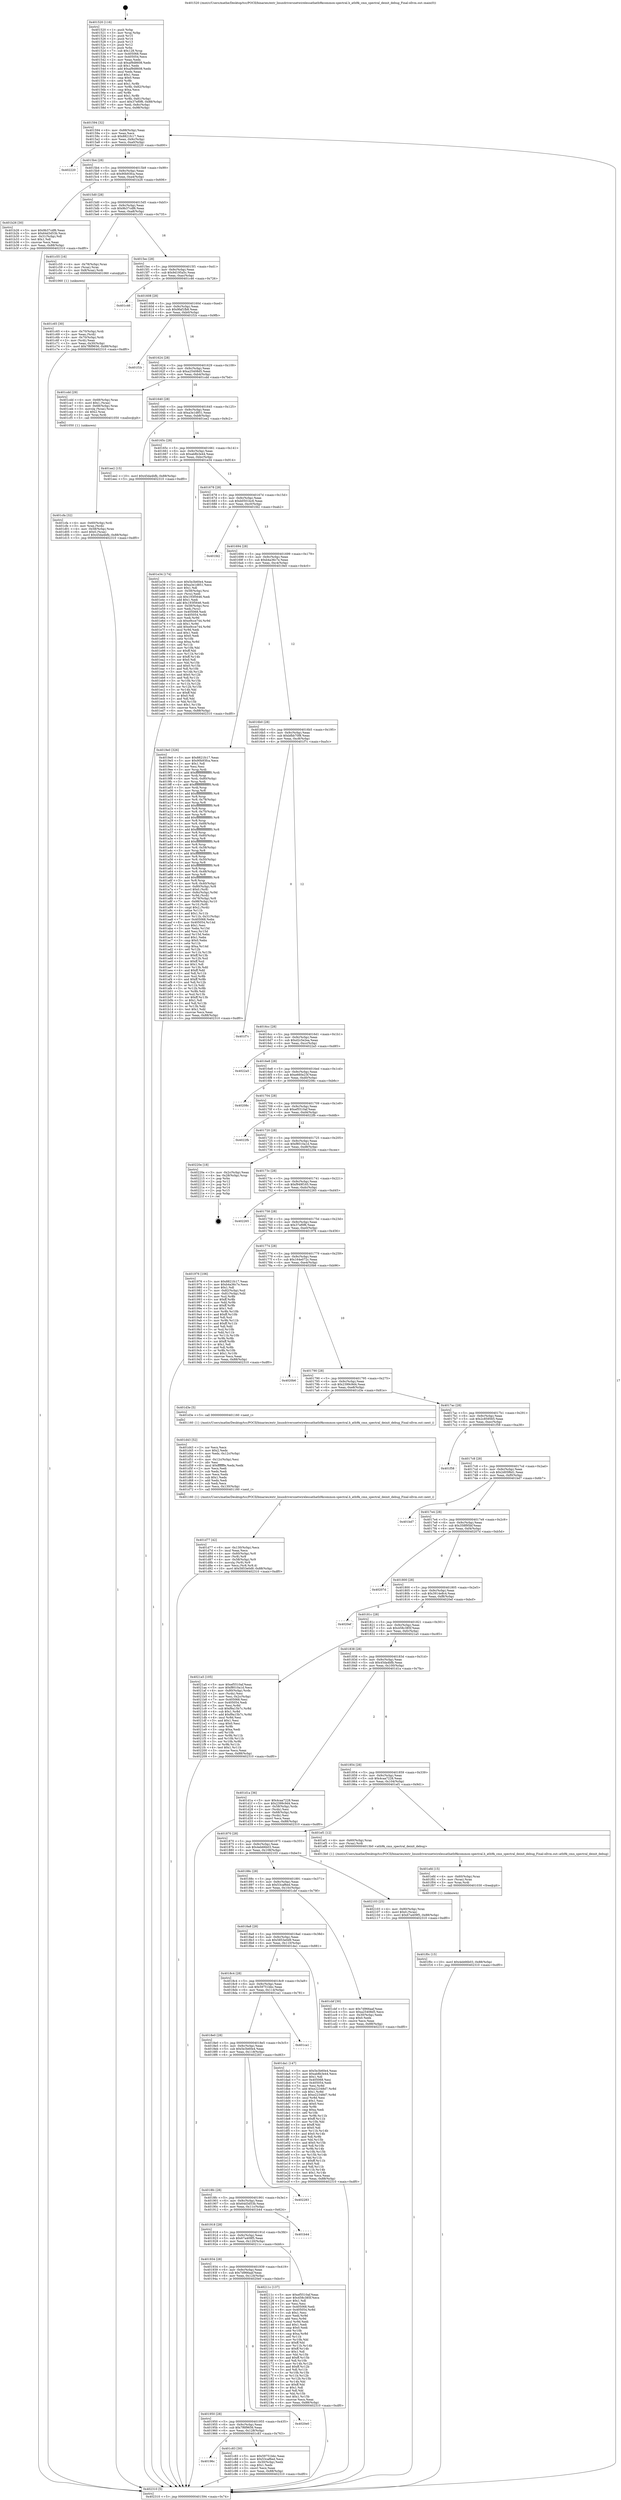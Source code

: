 digraph "0x401520" {
  label = "0x401520 (/mnt/c/Users/mathe/Desktop/tcc/POCII/binaries/extr_linuxdriversnetwirelessathath9kcommon-spectral.h_ath9k_cmn_spectral_deinit_debug_Final-ollvm.out::main(0))"
  labelloc = "t"
  node[shape=record]

  Entry [label="",width=0.3,height=0.3,shape=circle,fillcolor=black,style=filled]
  "0x401594" [label="{
     0x401594 [32]\l
     | [instrs]\l
     &nbsp;&nbsp;0x401594 \<+6\>: mov -0x88(%rbp),%eax\l
     &nbsp;&nbsp;0x40159a \<+2\>: mov %eax,%ecx\l
     &nbsp;&nbsp;0x40159c \<+6\>: sub $0x8821fc17,%ecx\l
     &nbsp;&nbsp;0x4015a2 \<+6\>: mov %eax,-0x9c(%rbp)\l
     &nbsp;&nbsp;0x4015a8 \<+6\>: mov %ecx,-0xa0(%rbp)\l
     &nbsp;&nbsp;0x4015ae \<+6\>: je 0000000000402220 \<main+0xd00\>\l
  }"]
  "0x402220" [label="{
     0x402220\l
  }", style=dashed]
  "0x4015b4" [label="{
     0x4015b4 [28]\l
     | [instrs]\l
     &nbsp;&nbsp;0x4015b4 \<+5\>: jmp 00000000004015b9 \<main+0x99\>\l
     &nbsp;&nbsp;0x4015b9 \<+6\>: mov -0x9c(%rbp),%eax\l
     &nbsp;&nbsp;0x4015bf \<+5\>: sub $0x90b93fca,%eax\l
     &nbsp;&nbsp;0x4015c4 \<+6\>: mov %eax,-0xa4(%rbp)\l
     &nbsp;&nbsp;0x4015ca \<+6\>: je 0000000000401b26 \<main+0x606\>\l
  }"]
  Exit [label="",width=0.3,height=0.3,shape=circle,fillcolor=black,style=filled,peripheries=2]
  "0x401b26" [label="{
     0x401b26 [30]\l
     | [instrs]\l
     &nbsp;&nbsp;0x401b26 \<+5\>: mov $0x9b37cdf6,%eax\l
     &nbsp;&nbsp;0x401b2b \<+5\>: mov $0x64d3d53b,%ecx\l
     &nbsp;&nbsp;0x401b30 \<+3\>: mov -0x31(%rbp),%dl\l
     &nbsp;&nbsp;0x401b33 \<+3\>: test $0x1,%dl\l
     &nbsp;&nbsp;0x401b36 \<+3\>: cmovne %ecx,%eax\l
     &nbsp;&nbsp;0x401b39 \<+6\>: mov %eax,-0x88(%rbp)\l
     &nbsp;&nbsp;0x401b3f \<+5\>: jmp 0000000000402310 \<main+0xdf0\>\l
  }"]
  "0x4015d0" [label="{
     0x4015d0 [28]\l
     | [instrs]\l
     &nbsp;&nbsp;0x4015d0 \<+5\>: jmp 00000000004015d5 \<main+0xb5\>\l
     &nbsp;&nbsp;0x4015d5 \<+6\>: mov -0x9c(%rbp),%eax\l
     &nbsp;&nbsp;0x4015db \<+5\>: sub $0x9b37cdf6,%eax\l
     &nbsp;&nbsp;0x4015e0 \<+6\>: mov %eax,-0xa8(%rbp)\l
     &nbsp;&nbsp;0x4015e6 \<+6\>: je 0000000000401c55 \<main+0x735\>\l
  }"]
  "0x401f0c" [label="{
     0x401f0c [15]\l
     | [instrs]\l
     &nbsp;&nbsp;0x401f0c \<+10\>: movl $0x4eb66b03,-0x88(%rbp)\l
     &nbsp;&nbsp;0x401f16 \<+5\>: jmp 0000000000402310 \<main+0xdf0\>\l
  }"]
  "0x401c55" [label="{
     0x401c55 [16]\l
     | [instrs]\l
     &nbsp;&nbsp;0x401c55 \<+4\>: mov -0x78(%rbp),%rax\l
     &nbsp;&nbsp;0x401c59 \<+3\>: mov (%rax),%rax\l
     &nbsp;&nbsp;0x401c5c \<+4\>: mov 0x8(%rax),%rdi\l
     &nbsp;&nbsp;0x401c60 \<+5\>: call 0000000000401060 \<atoi@plt\>\l
     | [calls]\l
     &nbsp;&nbsp;0x401060 \{1\} (unknown)\l
  }"]
  "0x4015ec" [label="{
     0x4015ec [28]\l
     | [instrs]\l
     &nbsp;&nbsp;0x4015ec \<+5\>: jmp 00000000004015f1 \<main+0xd1\>\l
     &nbsp;&nbsp;0x4015f1 \<+6\>: mov -0x9c(%rbp),%eax\l
     &nbsp;&nbsp;0x4015f7 \<+5\>: sub $0x9d195a5c,%eax\l
     &nbsp;&nbsp;0x4015fc \<+6\>: mov %eax,-0xac(%rbp)\l
     &nbsp;&nbsp;0x401602 \<+6\>: je 0000000000401c46 \<main+0x726\>\l
  }"]
  "0x401efd" [label="{
     0x401efd [15]\l
     | [instrs]\l
     &nbsp;&nbsp;0x401efd \<+4\>: mov -0x60(%rbp),%rax\l
     &nbsp;&nbsp;0x401f01 \<+3\>: mov (%rax),%rax\l
     &nbsp;&nbsp;0x401f04 \<+3\>: mov %rax,%rdi\l
     &nbsp;&nbsp;0x401f07 \<+5\>: call 0000000000401030 \<free@plt\>\l
     | [calls]\l
     &nbsp;&nbsp;0x401030 \{1\} (unknown)\l
  }"]
  "0x401c46" [label="{
     0x401c46\l
  }", style=dashed]
  "0x401608" [label="{
     0x401608 [28]\l
     | [instrs]\l
     &nbsp;&nbsp;0x401608 \<+5\>: jmp 000000000040160d \<main+0xed\>\l
     &nbsp;&nbsp;0x40160d \<+6\>: mov -0x9c(%rbp),%eax\l
     &nbsp;&nbsp;0x401613 \<+5\>: sub $0x9faf1fb8,%eax\l
     &nbsp;&nbsp;0x401618 \<+6\>: mov %eax,-0xb0(%rbp)\l
     &nbsp;&nbsp;0x40161e \<+6\>: je 0000000000401f1b \<main+0x9fb\>\l
  }"]
  "0x401d77" [label="{
     0x401d77 [42]\l
     | [instrs]\l
     &nbsp;&nbsp;0x401d77 \<+6\>: mov -0x130(%rbp),%ecx\l
     &nbsp;&nbsp;0x401d7d \<+3\>: imul %eax,%ecx\l
     &nbsp;&nbsp;0x401d80 \<+4\>: mov -0x60(%rbp),%r8\l
     &nbsp;&nbsp;0x401d84 \<+3\>: mov (%r8),%r8\l
     &nbsp;&nbsp;0x401d87 \<+4\>: mov -0x58(%rbp),%r9\l
     &nbsp;&nbsp;0x401d8b \<+3\>: movslq (%r9),%r9\l
     &nbsp;&nbsp;0x401d8e \<+4\>: mov %ecx,(%r8,%r9,4)\l
     &nbsp;&nbsp;0x401d92 \<+10\>: movl $0x5853e0d9,-0x88(%rbp)\l
     &nbsp;&nbsp;0x401d9c \<+5\>: jmp 0000000000402310 \<main+0xdf0\>\l
  }"]
  "0x401f1b" [label="{
     0x401f1b\l
  }", style=dashed]
  "0x401624" [label="{
     0x401624 [28]\l
     | [instrs]\l
     &nbsp;&nbsp;0x401624 \<+5\>: jmp 0000000000401629 \<main+0x109\>\l
     &nbsp;&nbsp;0x401629 \<+6\>: mov -0x9c(%rbp),%eax\l
     &nbsp;&nbsp;0x40162f \<+5\>: sub $0xa25408d5,%eax\l
     &nbsp;&nbsp;0x401634 \<+6\>: mov %eax,-0xb4(%rbp)\l
     &nbsp;&nbsp;0x40163a \<+6\>: je 0000000000401cdd \<main+0x7bd\>\l
  }"]
  "0x401d43" [label="{
     0x401d43 [52]\l
     | [instrs]\l
     &nbsp;&nbsp;0x401d43 \<+2\>: xor %ecx,%ecx\l
     &nbsp;&nbsp;0x401d45 \<+5\>: mov $0x2,%edx\l
     &nbsp;&nbsp;0x401d4a \<+6\>: mov %edx,-0x12c(%rbp)\l
     &nbsp;&nbsp;0x401d50 \<+1\>: cltd\l
     &nbsp;&nbsp;0x401d51 \<+6\>: mov -0x12c(%rbp),%esi\l
     &nbsp;&nbsp;0x401d57 \<+2\>: idiv %esi\l
     &nbsp;&nbsp;0x401d59 \<+6\>: imul $0xfffffffe,%edx,%edx\l
     &nbsp;&nbsp;0x401d5f \<+2\>: mov %ecx,%edi\l
     &nbsp;&nbsp;0x401d61 \<+2\>: sub %edx,%edi\l
     &nbsp;&nbsp;0x401d63 \<+2\>: mov %ecx,%edx\l
     &nbsp;&nbsp;0x401d65 \<+3\>: sub $0x1,%edx\l
     &nbsp;&nbsp;0x401d68 \<+2\>: add %edx,%edi\l
     &nbsp;&nbsp;0x401d6a \<+2\>: sub %edi,%ecx\l
     &nbsp;&nbsp;0x401d6c \<+6\>: mov %ecx,-0x130(%rbp)\l
     &nbsp;&nbsp;0x401d72 \<+5\>: call 0000000000401160 \<next_i\>\l
     | [calls]\l
     &nbsp;&nbsp;0x401160 \{1\} (/mnt/c/Users/mathe/Desktop/tcc/POCII/binaries/extr_linuxdriversnetwirelessathath9kcommon-spectral.h_ath9k_cmn_spectral_deinit_debug_Final-ollvm.out::next_i)\l
  }"]
  "0x401cdd" [label="{
     0x401cdd [29]\l
     | [instrs]\l
     &nbsp;&nbsp;0x401cdd \<+4\>: mov -0x68(%rbp),%rax\l
     &nbsp;&nbsp;0x401ce1 \<+6\>: movl $0x1,(%rax)\l
     &nbsp;&nbsp;0x401ce7 \<+4\>: mov -0x68(%rbp),%rax\l
     &nbsp;&nbsp;0x401ceb \<+3\>: movslq (%rax),%rax\l
     &nbsp;&nbsp;0x401cee \<+4\>: shl $0x2,%rax\l
     &nbsp;&nbsp;0x401cf2 \<+3\>: mov %rax,%rdi\l
     &nbsp;&nbsp;0x401cf5 \<+5\>: call 0000000000401050 \<malloc@plt\>\l
     | [calls]\l
     &nbsp;&nbsp;0x401050 \{1\} (unknown)\l
  }"]
  "0x401640" [label="{
     0x401640 [28]\l
     | [instrs]\l
     &nbsp;&nbsp;0x401640 \<+5\>: jmp 0000000000401645 \<main+0x125\>\l
     &nbsp;&nbsp;0x401645 \<+6\>: mov -0x9c(%rbp),%eax\l
     &nbsp;&nbsp;0x40164b \<+5\>: sub $0xa3e1d851,%eax\l
     &nbsp;&nbsp;0x401650 \<+6\>: mov %eax,-0xb8(%rbp)\l
     &nbsp;&nbsp;0x401656 \<+6\>: je 0000000000401ee2 \<main+0x9c2\>\l
  }"]
  "0x401cfa" [label="{
     0x401cfa [32]\l
     | [instrs]\l
     &nbsp;&nbsp;0x401cfa \<+4\>: mov -0x60(%rbp),%rdi\l
     &nbsp;&nbsp;0x401cfe \<+3\>: mov %rax,(%rdi)\l
     &nbsp;&nbsp;0x401d01 \<+4\>: mov -0x58(%rbp),%rax\l
     &nbsp;&nbsp;0x401d05 \<+6\>: movl $0x0,(%rax)\l
     &nbsp;&nbsp;0x401d0b \<+10\>: movl $0x45da4bfb,-0x88(%rbp)\l
     &nbsp;&nbsp;0x401d15 \<+5\>: jmp 0000000000402310 \<main+0xdf0\>\l
  }"]
  "0x401ee2" [label="{
     0x401ee2 [15]\l
     | [instrs]\l
     &nbsp;&nbsp;0x401ee2 \<+10\>: movl $0x45da4bfb,-0x88(%rbp)\l
     &nbsp;&nbsp;0x401eec \<+5\>: jmp 0000000000402310 \<main+0xdf0\>\l
  }"]
  "0x40165c" [label="{
     0x40165c [28]\l
     | [instrs]\l
     &nbsp;&nbsp;0x40165c \<+5\>: jmp 0000000000401661 \<main+0x141\>\l
     &nbsp;&nbsp;0x401661 \<+6\>: mov -0x9c(%rbp),%eax\l
     &nbsp;&nbsp;0x401667 \<+5\>: sub $0xab8b3e44,%eax\l
     &nbsp;&nbsp;0x40166c \<+6\>: mov %eax,-0xbc(%rbp)\l
     &nbsp;&nbsp;0x401672 \<+6\>: je 0000000000401e34 \<main+0x914\>\l
  }"]
  "0x40196c" [label="{
     0x40196c\l
  }", style=dashed]
  "0x401e34" [label="{
     0x401e34 [174]\l
     | [instrs]\l
     &nbsp;&nbsp;0x401e34 \<+5\>: mov $0x5e3b60e4,%eax\l
     &nbsp;&nbsp;0x401e39 \<+5\>: mov $0xa3e1d851,%ecx\l
     &nbsp;&nbsp;0x401e3e \<+2\>: mov $0x1,%dl\l
     &nbsp;&nbsp;0x401e40 \<+4\>: mov -0x58(%rbp),%rsi\l
     &nbsp;&nbsp;0x401e44 \<+2\>: mov (%rsi),%edi\l
     &nbsp;&nbsp;0x401e46 \<+6\>: sub $0x193f5646,%edi\l
     &nbsp;&nbsp;0x401e4c \<+3\>: add $0x1,%edi\l
     &nbsp;&nbsp;0x401e4f \<+6\>: add $0x193f5646,%edi\l
     &nbsp;&nbsp;0x401e55 \<+4\>: mov -0x58(%rbp),%rsi\l
     &nbsp;&nbsp;0x401e59 \<+2\>: mov %edi,(%rsi)\l
     &nbsp;&nbsp;0x401e5b \<+7\>: mov 0x405068,%edi\l
     &nbsp;&nbsp;0x401e62 \<+8\>: mov 0x405054,%r8d\l
     &nbsp;&nbsp;0x401e6a \<+3\>: mov %edi,%r9d\l
     &nbsp;&nbsp;0x401e6d \<+7\>: sub $0xe9cce744,%r9d\l
     &nbsp;&nbsp;0x401e74 \<+4\>: sub $0x1,%r9d\l
     &nbsp;&nbsp;0x401e78 \<+7\>: add $0xe9cce744,%r9d\l
     &nbsp;&nbsp;0x401e7f \<+4\>: imul %r9d,%edi\l
     &nbsp;&nbsp;0x401e83 \<+3\>: and $0x1,%edi\l
     &nbsp;&nbsp;0x401e86 \<+3\>: cmp $0x0,%edi\l
     &nbsp;&nbsp;0x401e89 \<+4\>: sete %r10b\l
     &nbsp;&nbsp;0x401e8d \<+4\>: cmp $0xa,%r8d\l
     &nbsp;&nbsp;0x401e91 \<+4\>: setl %r11b\l
     &nbsp;&nbsp;0x401e95 \<+3\>: mov %r10b,%bl\l
     &nbsp;&nbsp;0x401e98 \<+3\>: xor $0xff,%bl\l
     &nbsp;&nbsp;0x401e9b \<+3\>: mov %r11b,%r14b\l
     &nbsp;&nbsp;0x401e9e \<+4\>: xor $0xff,%r14b\l
     &nbsp;&nbsp;0x401ea2 \<+3\>: xor $0x0,%dl\l
     &nbsp;&nbsp;0x401ea5 \<+3\>: mov %bl,%r15b\l
     &nbsp;&nbsp;0x401ea8 \<+4\>: and $0x0,%r15b\l
     &nbsp;&nbsp;0x401eac \<+3\>: and %dl,%r10b\l
     &nbsp;&nbsp;0x401eaf \<+3\>: mov %r14b,%r12b\l
     &nbsp;&nbsp;0x401eb2 \<+4\>: and $0x0,%r12b\l
     &nbsp;&nbsp;0x401eb6 \<+3\>: and %dl,%r11b\l
     &nbsp;&nbsp;0x401eb9 \<+3\>: or %r10b,%r15b\l
     &nbsp;&nbsp;0x401ebc \<+3\>: or %r11b,%r12b\l
     &nbsp;&nbsp;0x401ebf \<+3\>: xor %r12b,%r15b\l
     &nbsp;&nbsp;0x401ec2 \<+3\>: or %r14b,%bl\l
     &nbsp;&nbsp;0x401ec5 \<+3\>: xor $0xff,%bl\l
     &nbsp;&nbsp;0x401ec8 \<+3\>: or $0x0,%dl\l
     &nbsp;&nbsp;0x401ecb \<+2\>: and %dl,%bl\l
     &nbsp;&nbsp;0x401ecd \<+3\>: or %bl,%r15b\l
     &nbsp;&nbsp;0x401ed0 \<+4\>: test $0x1,%r15b\l
     &nbsp;&nbsp;0x401ed4 \<+3\>: cmovne %ecx,%eax\l
     &nbsp;&nbsp;0x401ed7 \<+6\>: mov %eax,-0x88(%rbp)\l
     &nbsp;&nbsp;0x401edd \<+5\>: jmp 0000000000402310 \<main+0xdf0\>\l
  }"]
  "0x401678" [label="{
     0x401678 [28]\l
     | [instrs]\l
     &nbsp;&nbsp;0x401678 \<+5\>: jmp 000000000040167d \<main+0x15d\>\l
     &nbsp;&nbsp;0x40167d \<+6\>: mov -0x9c(%rbp),%eax\l
     &nbsp;&nbsp;0x401683 \<+5\>: sub $0xb0501bc6,%eax\l
     &nbsp;&nbsp;0x401688 \<+6\>: mov %eax,-0xc0(%rbp)\l
     &nbsp;&nbsp;0x40168e \<+6\>: je 0000000000401fd2 \<main+0xab2\>\l
  }"]
  "0x401c83" [label="{
     0x401c83 [30]\l
     | [instrs]\l
     &nbsp;&nbsp;0x401c83 \<+5\>: mov $0x59751bbc,%eax\l
     &nbsp;&nbsp;0x401c88 \<+5\>: mov $0x53caf6ed,%ecx\l
     &nbsp;&nbsp;0x401c8d \<+3\>: mov -0x30(%rbp),%edx\l
     &nbsp;&nbsp;0x401c90 \<+3\>: cmp $0x1,%edx\l
     &nbsp;&nbsp;0x401c93 \<+3\>: cmovl %ecx,%eax\l
     &nbsp;&nbsp;0x401c96 \<+6\>: mov %eax,-0x88(%rbp)\l
     &nbsp;&nbsp;0x401c9c \<+5\>: jmp 0000000000402310 \<main+0xdf0\>\l
  }"]
  "0x401fd2" [label="{
     0x401fd2\l
  }", style=dashed]
  "0x401694" [label="{
     0x401694 [28]\l
     | [instrs]\l
     &nbsp;&nbsp;0x401694 \<+5\>: jmp 0000000000401699 \<main+0x179\>\l
     &nbsp;&nbsp;0x401699 \<+6\>: mov -0x9c(%rbp),%eax\l
     &nbsp;&nbsp;0x40169f \<+5\>: sub $0xb4a36c7e,%eax\l
     &nbsp;&nbsp;0x4016a4 \<+6\>: mov %eax,-0xc4(%rbp)\l
     &nbsp;&nbsp;0x4016aa \<+6\>: je 00000000004019e0 \<main+0x4c0\>\l
  }"]
  "0x401950" [label="{
     0x401950 [28]\l
     | [instrs]\l
     &nbsp;&nbsp;0x401950 \<+5\>: jmp 0000000000401955 \<main+0x435\>\l
     &nbsp;&nbsp;0x401955 \<+6\>: mov -0x9c(%rbp),%eax\l
     &nbsp;&nbsp;0x40195b \<+5\>: sub $0x7f6f9656,%eax\l
     &nbsp;&nbsp;0x401960 \<+6\>: mov %eax,-0x128(%rbp)\l
     &nbsp;&nbsp;0x401966 \<+6\>: je 0000000000401c83 \<main+0x763\>\l
  }"]
  "0x4019e0" [label="{
     0x4019e0 [326]\l
     | [instrs]\l
     &nbsp;&nbsp;0x4019e0 \<+5\>: mov $0x8821fc17,%eax\l
     &nbsp;&nbsp;0x4019e5 \<+5\>: mov $0x90b93fca,%ecx\l
     &nbsp;&nbsp;0x4019ea \<+2\>: mov $0x1,%dl\l
     &nbsp;&nbsp;0x4019ec \<+2\>: xor %esi,%esi\l
     &nbsp;&nbsp;0x4019ee \<+3\>: mov %rsp,%rdi\l
     &nbsp;&nbsp;0x4019f1 \<+4\>: add $0xfffffffffffffff0,%rdi\l
     &nbsp;&nbsp;0x4019f5 \<+3\>: mov %rdi,%rsp\l
     &nbsp;&nbsp;0x4019f8 \<+4\>: mov %rdi,-0x80(%rbp)\l
     &nbsp;&nbsp;0x4019fc \<+3\>: mov %rsp,%rdi\l
     &nbsp;&nbsp;0x4019ff \<+4\>: add $0xfffffffffffffff0,%rdi\l
     &nbsp;&nbsp;0x401a03 \<+3\>: mov %rdi,%rsp\l
     &nbsp;&nbsp;0x401a06 \<+3\>: mov %rsp,%r8\l
     &nbsp;&nbsp;0x401a09 \<+4\>: add $0xfffffffffffffff0,%r8\l
     &nbsp;&nbsp;0x401a0d \<+3\>: mov %r8,%rsp\l
     &nbsp;&nbsp;0x401a10 \<+4\>: mov %r8,-0x78(%rbp)\l
     &nbsp;&nbsp;0x401a14 \<+3\>: mov %rsp,%r8\l
     &nbsp;&nbsp;0x401a17 \<+4\>: add $0xfffffffffffffff0,%r8\l
     &nbsp;&nbsp;0x401a1b \<+3\>: mov %r8,%rsp\l
     &nbsp;&nbsp;0x401a1e \<+4\>: mov %r8,-0x70(%rbp)\l
     &nbsp;&nbsp;0x401a22 \<+3\>: mov %rsp,%r8\l
     &nbsp;&nbsp;0x401a25 \<+4\>: add $0xfffffffffffffff0,%r8\l
     &nbsp;&nbsp;0x401a29 \<+3\>: mov %r8,%rsp\l
     &nbsp;&nbsp;0x401a2c \<+4\>: mov %r8,-0x68(%rbp)\l
     &nbsp;&nbsp;0x401a30 \<+3\>: mov %rsp,%r8\l
     &nbsp;&nbsp;0x401a33 \<+4\>: add $0xfffffffffffffff0,%r8\l
     &nbsp;&nbsp;0x401a37 \<+3\>: mov %r8,%rsp\l
     &nbsp;&nbsp;0x401a3a \<+4\>: mov %r8,-0x60(%rbp)\l
     &nbsp;&nbsp;0x401a3e \<+3\>: mov %rsp,%r8\l
     &nbsp;&nbsp;0x401a41 \<+4\>: add $0xfffffffffffffff0,%r8\l
     &nbsp;&nbsp;0x401a45 \<+3\>: mov %r8,%rsp\l
     &nbsp;&nbsp;0x401a48 \<+4\>: mov %r8,-0x58(%rbp)\l
     &nbsp;&nbsp;0x401a4c \<+3\>: mov %rsp,%r8\l
     &nbsp;&nbsp;0x401a4f \<+4\>: add $0xfffffffffffffff0,%r8\l
     &nbsp;&nbsp;0x401a53 \<+3\>: mov %r8,%rsp\l
     &nbsp;&nbsp;0x401a56 \<+4\>: mov %r8,-0x50(%rbp)\l
     &nbsp;&nbsp;0x401a5a \<+3\>: mov %rsp,%r8\l
     &nbsp;&nbsp;0x401a5d \<+4\>: add $0xfffffffffffffff0,%r8\l
     &nbsp;&nbsp;0x401a61 \<+3\>: mov %r8,%rsp\l
     &nbsp;&nbsp;0x401a64 \<+4\>: mov %r8,-0x48(%rbp)\l
     &nbsp;&nbsp;0x401a68 \<+3\>: mov %rsp,%r8\l
     &nbsp;&nbsp;0x401a6b \<+4\>: add $0xfffffffffffffff0,%r8\l
     &nbsp;&nbsp;0x401a6f \<+3\>: mov %r8,%rsp\l
     &nbsp;&nbsp;0x401a72 \<+4\>: mov %r8,-0x40(%rbp)\l
     &nbsp;&nbsp;0x401a76 \<+4\>: mov -0x80(%rbp),%r8\l
     &nbsp;&nbsp;0x401a7a \<+7\>: movl $0x0,(%r8)\l
     &nbsp;&nbsp;0x401a81 \<+7\>: mov -0x8c(%rbp),%r9d\l
     &nbsp;&nbsp;0x401a88 \<+3\>: mov %r9d,(%rdi)\l
     &nbsp;&nbsp;0x401a8b \<+4\>: mov -0x78(%rbp),%r8\l
     &nbsp;&nbsp;0x401a8f \<+7\>: mov -0x98(%rbp),%r10\l
     &nbsp;&nbsp;0x401a96 \<+3\>: mov %r10,(%r8)\l
     &nbsp;&nbsp;0x401a99 \<+3\>: cmpl $0x2,(%rdi)\l
     &nbsp;&nbsp;0x401a9c \<+4\>: setne %r11b\l
     &nbsp;&nbsp;0x401aa0 \<+4\>: and $0x1,%r11b\l
     &nbsp;&nbsp;0x401aa4 \<+4\>: mov %r11b,-0x31(%rbp)\l
     &nbsp;&nbsp;0x401aa8 \<+7\>: mov 0x405068,%ebx\l
     &nbsp;&nbsp;0x401aaf \<+8\>: mov 0x405054,%r14d\l
     &nbsp;&nbsp;0x401ab7 \<+3\>: sub $0x1,%esi\l
     &nbsp;&nbsp;0x401aba \<+3\>: mov %ebx,%r15d\l
     &nbsp;&nbsp;0x401abd \<+3\>: add %esi,%r15d\l
     &nbsp;&nbsp;0x401ac0 \<+4\>: imul %r15d,%ebx\l
     &nbsp;&nbsp;0x401ac4 \<+3\>: and $0x1,%ebx\l
     &nbsp;&nbsp;0x401ac7 \<+3\>: cmp $0x0,%ebx\l
     &nbsp;&nbsp;0x401aca \<+4\>: sete %r11b\l
     &nbsp;&nbsp;0x401ace \<+4\>: cmp $0xa,%r14d\l
     &nbsp;&nbsp;0x401ad2 \<+4\>: setl %r12b\l
     &nbsp;&nbsp;0x401ad6 \<+3\>: mov %r11b,%r13b\l
     &nbsp;&nbsp;0x401ad9 \<+4\>: xor $0xff,%r13b\l
     &nbsp;&nbsp;0x401add \<+3\>: mov %r12b,%sil\l
     &nbsp;&nbsp;0x401ae0 \<+4\>: xor $0xff,%sil\l
     &nbsp;&nbsp;0x401ae4 \<+3\>: xor $0x1,%dl\l
     &nbsp;&nbsp;0x401ae7 \<+3\>: mov %r13b,%dil\l
     &nbsp;&nbsp;0x401aea \<+4\>: and $0xff,%dil\l
     &nbsp;&nbsp;0x401aee \<+3\>: and %dl,%r11b\l
     &nbsp;&nbsp;0x401af1 \<+3\>: mov %sil,%r8b\l
     &nbsp;&nbsp;0x401af4 \<+4\>: and $0xff,%r8b\l
     &nbsp;&nbsp;0x401af8 \<+3\>: and %dl,%r12b\l
     &nbsp;&nbsp;0x401afb \<+3\>: or %r11b,%dil\l
     &nbsp;&nbsp;0x401afe \<+3\>: or %r12b,%r8b\l
     &nbsp;&nbsp;0x401b01 \<+3\>: xor %r8b,%dil\l
     &nbsp;&nbsp;0x401b04 \<+3\>: or %sil,%r13b\l
     &nbsp;&nbsp;0x401b07 \<+4\>: xor $0xff,%r13b\l
     &nbsp;&nbsp;0x401b0b \<+3\>: or $0x1,%dl\l
     &nbsp;&nbsp;0x401b0e \<+3\>: and %dl,%r13b\l
     &nbsp;&nbsp;0x401b11 \<+3\>: or %r13b,%dil\l
     &nbsp;&nbsp;0x401b14 \<+4\>: test $0x1,%dil\l
     &nbsp;&nbsp;0x401b18 \<+3\>: cmovne %ecx,%eax\l
     &nbsp;&nbsp;0x401b1b \<+6\>: mov %eax,-0x88(%rbp)\l
     &nbsp;&nbsp;0x401b21 \<+5\>: jmp 0000000000402310 \<main+0xdf0\>\l
  }"]
  "0x4016b0" [label="{
     0x4016b0 [28]\l
     | [instrs]\l
     &nbsp;&nbsp;0x4016b0 \<+5\>: jmp 00000000004016b5 \<main+0x195\>\l
     &nbsp;&nbsp;0x4016b5 \<+6\>: mov -0x9c(%rbp),%eax\l
     &nbsp;&nbsp;0x4016bb \<+5\>: sub $0xbfbb70f8,%eax\l
     &nbsp;&nbsp;0x4016c0 \<+6\>: mov %eax,-0xc8(%rbp)\l
     &nbsp;&nbsp;0x4016c6 \<+6\>: je 0000000000401f7c \<main+0xa5c\>\l
  }"]
  "0x4020e0" [label="{
     0x4020e0\l
  }", style=dashed]
  "0x401f7c" [label="{
     0x401f7c\l
  }", style=dashed]
  "0x4016cc" [label="{
     0x4016cc [28]\l
     | [instrs]\l
     &nbsp;&nbsp;0x4016cc \<+5\>: jmp 00000000004016d1 \<main+0x1b1\>\l
     &nbsp;&nbsp;0x4016d1 \<+6\>: mov -0x9c(%rbp),%eax\l
     &nbsp;&nbsp;0x4016d7 \<+5\>: sub $0xd2c5e2ea,%eax\l
     &nbsp;&nbsp;0x4016dc \<+6\>: mov %eax,-0xcc(%rbp)\l
     &nbsp;&nbsp;0x4016e2 \<+6\>: je 00000000004022a5 \<main+0xd85\>\l
  }"]
  "0x401934" [label="{
     0x401934 [28]\l
     | [instrs]\l
     &nbsp;&nbsp;0x401934 \<+5\>: jmp 0000000000401939 \<main+0x419\>\l
     &nbsp;&nbsp;0x401939 \<+6\>: mov -0x9c(%rbp),%eax\l
     &nbsp;&nbsp;0x40193f \<+5\>: sub $0x7d966aaf,%eax\l
     &nbsp;&nbsp;0x401944 \<+6\>: mov %eax,-0x124(%rbp)\l
     &nbsp;&nbsp;0x40194a \<+6\>: je 00000000004020e0 \<main+0xbc0\>\l
  }"]
  "0x4022a5" [label="{
     0x4022a5\l
  }", style=dashed]
  "0x4016e8" [label="{
     0x4016e8 [28]\l
     | [instrs]\l
     &nbsp;&nbsp;0x4016e8 \<+5\>: jmp 00000000004016ed \<main+0x1cd\>\l
     &nbsp;&nbsp;0x4016ed \<+6\>: mov -0x9c(%rbp),%eax\l
     &nbsp;&nbsp;0x4016f3 \<+5\>: sub $0xe660e23f,%eax\l
     &nbsp;&nbsp;0x4016f8 \<+6\>: mov %eax,-0xd0(%rbp)\l
     &nbsp;&nbsp;0x4016fe \<+6\>: je 000000000040208c \<main+0xb6c\>\l
  }"]
  "0x40211c" [label="{
     0x40211c [137]\l
     | [instrs]\l
     &nbsp;&nbsp;0x40211c \<+5\>: mov $0xef5510af,%eax\l
     &nbsp;&nbsp;0x402121 \<+5\>: mov $0x458c385f,%ecx\l
     &nbsp;&nbsp;0x402126 \<+2\>: mov $0x1,%dl\l
     &nbsp;&nbsp;0x402128 \<+2\>: xor %esi,%esi\l
     &nbsp;&nbsp;0x40212a \<+7\>: mov 0x405068,%edi\l
     &nbsp;&nbsp;0x402131 \<+8\>: mov 0x405054,%r8d\l
     &nbsp;&nbsp;0x402139 \<+3\>: sub $0x1,%esi\l
     &nbsp;&nbsp;0x40213c \<+3\>: mov %edi,%r9d\l
     &nbsp;&nbsp;0x40213f \<+3\>: add %esi,%r9d\l
     &nbsp;&nbsp;0x402142 \<+4\>: imul %r9d,%edi\l
     &nbsp;&nbsp;0x402146 \<+3\>: and $0x1,%edi\l
     &nbsp;&nbsp;0x402149 \<+3\>: cmp $0x0,%edi\l
     &nbsp;&nbsp;0x40214c \<+4\>: sete %r10b\l
     &nbsp;&nbsp;0x402150 \<+4\>: cmp $0xa,%r8d\l
     &nbsp;&nbsp;0x402154 \<+4\>: setl %r11b\l
     &nbsp;&nbsp;0x402158 \<+3\>: mov %r10b,%bl\l
     &nbsp;&nbsp;0x40215b \<+3\>: xor $0xff,%bl\l
     &nbsp;&nbsp;0x40215e \<+3\>: mov %r11b,%r14b\l
     &nbsp;&nbsp;0x402161 \<+4\>: xor $0xff,%r14b\l
     &nbsp;&nbsp;0x402165 \<+3\>: xor $0x1,%dl\l
     &nbsp;&nbsp;0x402168 \<+3\>: mov %bl,%r15b\l
     &nbsp;&nbsp;0x40216b \<+4\>: and $0xff,%r15b\l
     &nbsp;&nbsp;0x40216f \<+3\>: and %dl,%r10b\l
     &nbsp;&nbsp;0x402172 \<+3\>: mov %r14b,%r12b\l
     &nbsp;&nbsp;0x402175 \<+4\>: and $0xff,%r12b\l
     &nbsp;&nbsp;0x402179 \<+3\>: and %dl,%r11b\l
     &nbsp;&nbsp;0x40217c \<+3\>: or %r10b,%r15b\l
     &nbsp;&nbsp;0x40217f \<+3\>: or %r11b,%r12b\l
     &nbsp;&nbsp;0x402182 \<+3\>: xor %r12b,%r15b\l
     &nbsp;&nbsp;0x402185 \<+3\>: or %r14b,%bl\l
     &nbsp;&nbsp;0x402188 \<+3\>: xor $0xff,%bl\l
     &nbsp;&nbsp;0x40218b \<+3\>: or $0x1,%dl\l
     &nbsp;&nbsp;0x40218e \<+2\>: and %dl,%bl\l
     &nbsp;&nbsp;0x402190 \<+3\>: or %bl,%r15b\l
     &nbsp;&nbsp;0x402193 \<+4\>: test $0x1,%r15b\l
     &nbsp;&nbsp;0x402197 \<+3\>: cmovne %ecx,%eax\l
     &nbsp;&nbsp;0x40219a \<+6\>: mov %eax,-0x88(%rbp)\l
     &nbsp;&nbsp;0x4021a0 \<+5\>: jmp 0000000000402310 \<main+0xdf0\>\l
  }"]
  "0x40208c" [label="{
     0x40208c\l
  }", style=dashed]
  "0x401704" [label="{
     0x401704 [28]\l
     | [instrs]\l
     &nbsp;&nbsp;0x401704 \<+5\>: jmp 0000000000401709 \<main+0x1e9\>\l
     &nbsp;&nbsp;0x401709 \<+6\>: mov -0x9c(%rbp),%eax\l
     &nbsp;&nbsp;0x40170f \<+5\>: sub $0xef5510af,%eax\l
     &nbsp;&nbsp;0x401714 \<+6\>: mov %eax,-0xd4(%rbp)\l
     &nbsp;&nbsp;0x40171a \<+6\>: je 00000000004022fb \<main+0xddb\>\l
  }"]
  "0x401918" [label="{
     0x401918 [28]\l
     | [instrs]\l
     &nbsp;&nbsp;0x401918 \<+5\>: jmp 000000000040191d \<main+0x3fd\>\l
     &nbsp;&nbsp;0x40191d \<+6\>: mov -0x9c(%rbp),%eax\l
     &nbsp;&nbsp;0x401923 \<+5\>: sub $0x67a409f5,%eax\l
     &nbsp;&nbsp;0x401928 \<+6\>: mov %eax,-0x120(%rbp)\l
     &nbsp;&nbsp;0x40192e \<+6\>: je 000000000040211c \<main+0xbfc\>\l
  }"]
  "0x4022fb" [label="{
     0x4022fb\l
  }", style=dashed]
  "0x401720" [label="{
     0x401720 [28]\l
     | [instrs]\l
     &nbsp;&nbsp;0x401720 \<+5\>: jmp 0000000000401725 \<main+0x205\>\l
     &nbsp;&nbsp;0x401725 \<+6\>: mov -0x9c(%rbp),%eax\l
     &nbsp;&nbsp;0x40172b \<+5\>: sub $0xf8010a1d,%eax\l
     &nbsp;&nbsp;0x401730 \<+6\>: mov %eax,-0xd8(%rbp)\l
     &nbsp;&nbsp;0x401736 \<+6\>: je 000000000040220e \<main+0xcee\>\l
  }"]
  "0x401b44" [label="{
     0x401b44\l
  }", style=dashed]
  "0x40220e" [label="{
     0x40220e [18]\l
     | [instrs]\l
     &nbsp;&nbsp;0x40220e \<+3\>: mov -0x2c(%rbp),%eax\l
     &nbsp;&nbsp;0x402211 \<+4\>: lea -0x28(%rbp),%rsp\l
     &nbsp;&nbsp;0x402215 \<+1\>: pop %rbx\l
     &nbsp;&nbsp;0x402216 \<+2\>: pop %r12\l
     &nbsp;&nbsp;0x402218 \<+2\>: pop %r13\l
     &nbsp;&nbsp;0x40221a \<+2\>: pop %r14\l
     &nbsp;&nbsp;0x40221c \<+2\>: pop %r15\l
     &nbsp;&nbsp;0x40221e \<+1\>: pop %rbp\l
     &nbsp;&nbsp;0x40221f \<+1\>: ret\l
  }"]
  "0x40173c" [label="{
     0x40173c [28]\l
     | [instrs]\l
     &nbsp;&nbsp;0x40173c \<+5\>: jmp 0000000000401741 \<main+0x221\>\l
     &nbsp;&nbsp;0x401741 \<+6\>: mov -0x9c(%rbp),%eax\l
     &nbsp;&nbsp;0x401747 \<+5\>: sub $0xf949f165,%eax\l
     &nbsp;&nbsp;0x40174c \<+6\>: mov %eax,-0xdc(%rbp)\l
     &nbsp;&nbsp;0x401752 \<+6\>: je 0000000000402265 \<main+0xd45\>\l
  }"]
  "0x4018fc" [label="{
     0x4018fc [28]\l
     | [instrs]\l
     &nbsp;&nbsp;0x4018fc \<+5\>: jmp 0000000000401901 \<main+0x3e1\>\l
     &nbsp;&nbsp;0x401901 \<+6\>: mov -0x9c(%rbp),%eax\l
     &nbsp;&nbsp;0x401907 \<+5\>: sub $0x64d3d53b,%eax\l
     &nbsp;&nbsp;0x40190c \<+6\>: mov %eax,-0x11c(%rbp)\l
     &nbsp;&nbsp;0x401912 \<+6\>: je 0000000000401b44 \<main+0x624\>\l
  }"]
  "0x402265" [label="{
     0x402265\l
  }", style=dashed]
  "0x401758" [label="{
     0x401758 [28]\l
     | [instrs]\l
     &nbsp;&nbsp;0x401758 \<+5\>: jmp 000000000040175d \<main+0x23d\>\l
     &nbsp;&nbsp;0x40175d \<+6\>: mov -0x9c(%rbp),%eax\l
     &nbsp;&nbsp;0x401763 \<+5\>: sub $0x37ef0f6,%eax\l
     &nbsp;&nbsp;0x401768 \<+6\>: mov %eax,-0xe0(%rbp)\l
     &nbsp;&nbsp;0x40176e \<+6\>: je 0000000000401976 \<main+0x456\>\l
  }"]
  "0x402283" [label="{
     0x402283\l
  }", style=dashed]
  "0x401976" [label="{
     0x401976 [106]\l
     | [instrs]\l
     &nbsp;&nbsp;0x401976 \<+5\>: mov $0x8821fc17,%eax\l
     &nbsp;&nbsp;0x40197b \<+5\>: mov $0xb4a36c7e,%ecx\l
     &nbsp;&nbsp;0x401980 \<+2\>: mov $0x1,%dl\l
     &nbsp;&nbsp;0x401982 \<+7\>: mov -0x82(%rbp),%sil\l
     &nbsp;&nbsp;0x401989 \<+7\>: mov -0x81(%rbp),%dil\l
     &nbsp;&nbsp;0x401990 \<+3\>: mov %sil,%r8b\l
     &nbsp;&nbsp;0x401993 \<+4\>: xor $0xff,%r8b\l
     &nbsp;&nbsp;0x401997 \<+3\>: mov %dil,%r9b\l
     &nbsp;&nbsp;0x40199a \<+4\>: xor $0xff,%r9b\l
     &nbsp;&nbsp;0x40199e \<+3\>: xor $0x1,%dl\l
     &nbsp;&nbsp;0x4019a1 \<+3\>: mov %r8b,%r10b\l
     &nbsp;&nbsp;0x4019a4 \<+4\>: and $0xff,%r10b\l
     &nbsp;&nbsp;0x4019a8 \<+3\>: and %dl,%sil\l
     &nbsp;&nbsp;0x4019ab \<+3\>: mov %r9b,%r11b\l
     &nbsp;&nbsp;0x4019ae \<+4\>: and $0xff,%r11b\l
     &nbsp;&nbsp;0x4019b2 \<+3\>: and %dl,%dil\l
     &nbsp;&nbsp;0x4019b5 \<+3\>: or %sil,%r10b\l
     &nbsp;&nbsp;0x4019b8 \<+3\>: or %dil,%r11b\l
     &nbsp;&nbsp;0x4019bb \<+3\>: xor %r11b,%r10b\l
     &nbsp;&nbsp;0x4019be \<+3\>: or %r9b,%r8b\l
     &nbsp;&nbsp;0x4019c1 \<+4\>: xor $0xff,%r8b\l
     &nbsp;&nbsp;0x4019c5 \<+3\>: or $0x1,%dl\l
     &nbsp;&nbsp;0x4019c8 \<+3\>: and %dl,%r8b\l
     &nbsp;&nbsp;0x4019cb \<+3\>: or %r8b,%r10b\l
     &nbsp;&nbsp;0x4019ce \<+4\>: test $0x1,%r10b\l
     &nbsp;&nbsp;0x4019d2 \<+3\>: cmovne %ecx,%eax\l
     &nbsp;&nbsp;0x4019d5 \<+6\>: mov %eax,-0x88(%rbp)\l
     &nbsp;&nbsp;0x4019db \<+5\>: jmp 0000000000402310 \<main+0xdf0\>\l
  }"]
  "0x401774" [label="{
     0x401774 [28]\l
     | [instrs]\l
     &nbsp;&nbsp;0x401774 \<+5\>: jmp 0000000000401779 \<main+0x259\>\l
     &nbsp;&nbsp;0x401779 \<+6\>: mov -0x9c(%rbp),%eax\l
     &nbsp;&nbsp;0x40177f \<+5\>: sub $0x164e072c,%eax\l
     &nbsp;&nbsp;0x401784 \<+6\>: mov %eax,-0xe4(%rbp)\l
     &nbsp;&nbsp;0x40178a \<+6\>: je 00000000004020b6 \<main+0xb96\>\l
  }"]
  "0x402310" [label="{
     0x402310 [5]\l
     | [instrs]\l
     &nbsp;&nbsp;0x402310 \<+5\>: jmp 0000000000401594 \<main+0x74\>\l
  }"]
  "0x401520" [label="{
     0x401520 [116]\l
     | [instrs]\l
     &nbsp;&nbsp;0x401520 \<+1\>: push %rbp\l
     &nbsp;&nbsp;0x401521 \<+3\>: mov %rsp,%rbp\l
     &nbsp;&nbsp;0x401524 \<+2\>: push %r15\l
     &nbsp;&nbsp;0x401526 \<+2\>: push %r14\l
     &nbsp;&nbsp;0x401528 \<+2\>: push %r13\l
     &nbsp;&nbsp;0x40152a \<+2\>: push %r12\l
     &nbsp;&nbsp;0x40152c \<+1\>: push %rbx\l
     &nbsp;&nbsp;0x40152d \<+7\>: sub $0x128,%rsp\l
     &nbsp;&nbsp;0x401534 \<+7\>: mov 0x405068,%eax\l
     &nbsp;&nbsp;0x40153b \<+7\>: mov 0x405054,%ecx\l
     &nbsp;&nbsp;0x401542 \<+2\>: mov %eax,%edx\l
     &nbsp;&nbsp;0x401544 \<+6\>: sub $0xaf9d8608,%edx\l
     &nbsp;&nbsp;0x40154a \<+3\>: sub $0x1,%edx\l
     &nbsp;&nbsp;0x40154d \<+6\>: add $0xaf9d8608,%edx\l
     &nbsp;&nbsp;0x401553 \<+3\>: imul %edx,%eax\l
     &nbsp;&nbsp;0x401556 \<+3\>: and $0x1,%eax\l
     &nbsp;&nbsp;0x401559 \<+3\>: cmp $0x0,%eax\l
     &nbsp;&nbsp;0x40155c \<+4\>: sete %r8b\l
     &nbsp;&nbsp;0x401560 \<+4\>: and $0x1,%r8b\l
     &nbsp;&nbsp;0x401564 \<+7\>: mov %r8b,-0x82(%rbp)\l
     &nbsp;&nbsp;0x40156b \<+3\>: cmp $0xa,%ecx\l
     &nbsp;&nbsp;0x40156e \<+4\>: setl %r8b\l
     &nbsp;&nbsp;0x401572 \<+4\>: and $0x1,%r8b\l
     &nbsp;&nbsp;0x401576 \<+7\>: mov %r8b,-0x81(%rbp)\l
     &nbsp;&nbsp;0x40157d \<+10\>: movl $0x37ef0f6,-0x88(%rbp)\l
     &nbsp;&nbsp;0x401587 \<+6\>: mov %edi,-0x8c(%rbp)\l
     &nbsp;&nbsp;0x40158d \<+7\>: mov %rsi,-0x98(%rbp)\l
  }"]
  "0x4018e0" [label="{
     0x4018e0 [28]\l
     | [instrs]\l
     &nbsp;&nbsp;0x4018e0 \<+5\>: jmp 00000000004018e5 \<main+0x3c5\>\l
     &nbsp;&nbsp;0x4018e5 \<+6\>: mov -0x9c(%rbp),%eax\l
     &nbsp;&nbsp;0x4018eb \<+5\>: sub $0x5e3b60e4,%eax\l
     &nbsp;&nbsp;0x4018f0 \<+6\>: mov %eax,-0x118(%rbp)\l
     &nbsp;&nbsp;0x4018f6 \<+6\>: je 0000000000402283 \<main+0xd63\>\l
  }"]
  "0x401c65" [label="{
     0x401c65 [30]\l
     | [instrs]\l
     &nbsp;&nbsp;0x401c65 \<+4\>: mov -0x70(%rbp),%rdi\l
     &nbsp;&nbsp;0x401c69 \<+2\>: mov %eax,(%rdi)\l
     &nbsp;&nbsp;0x401c6b \<+4\>: mov -0x70(%rbp),%rdi\l
     &nbsp;&nbsp;0x401c6f \<+2\>: mov (%rdi),%eax\l
     &nbsp;&nbsp;0x401c71 \<+3\>: mov %eax,-0x30(%rbp)\l
     &nbsp;&nbsp;0x401c74 \<+10\>: movl $0x7f6f9656,-0x88(%rbp)\l
     &nbsp;&nbsp;0x401c7e \<+5\>: jmp 0000000000402310 \<main+0xdf0\>\l
  }"]
  "0x401ca1" [label="{
     0x401ca1\l
  }", style=dashed]
  "0x4020b6" [label="{
     0x4020b6\l
  }", style=dashed]
  "0x401790" [label="{
     0x401790 [28]\l
     | [instrs]\l
     &nbsp;&nbsp;0x401790 \<+5\>: jmp 0000000000401795 \<main+0x275\>\l
     &nbsp;&nbsp;0x401795 \<+6\>: mov -0x9c(%rbp),%eax\l
     &nbsp;&nbsp;0x40179b \<+5\>: sub $0x2399c9d4,%eax\l
     &nbsp;&nbsp;0x4017a0 \<+6\>: mov %eax,-0xe8(%rbp)\l
     &nbsp;&nbsp;0x4017a6 \<+6\>: je 0000000000401d3e \<main+0x81e\>\l
  }"]
  "0x4018c4" [label="{
     0x4018c4 [28]\l
     | [instrs]\l
     &nbsp;&nbsp;0x4018c4 \<+5\>: jmp 00000000004018c9 \<main+0x3a9\>\l
     &nbsp;&nbsp;0x4018c9 \<+6\>: mov -0x9c(%rbp),%eax\l
     &nbsp;&nbsp;0x4018cf \<+5\>: sub $0x59751bbc,%eax\l
     &nbsp;&nbsp;0x4018d4 \<+6\>: mov %eax,-0x114(%rbp)\l
     &nbsp;&nbsp;0x4018da \<+6\>: je 0000000000401ca1 \<main+0x781\>\l
  }"]
  "0x401d3e" [label="{
     0x401d3e [5]\l
     | [instrs]\l
     &nbsp;&nbsp;0x401d3e \<+5\>: call 0000000000401160 \<next_i\>\l
     | [calls]\l
     &nbsp;&nbsp;0x401160 \{1\} (/mnt/c/Users/mathe/Desktop/tcc/POCII/binaries/extr_linuxdriversnetwirelessathath9kcommon-spectral.h_ath9k_cmn_spectral_deinit_debug_Final-ollvm.out::next_i)\l
  }"]
  "0x4017ac" [label="{
     0x4017ac [28]\l
     | [instrs]\l
     &nbsp;&nbsp;0x4017ac \<+5\>: jmp 00000000004017b1 \<main+0x291\>\l
     &nbsp;&nbsp;0x4017b1 \<+6\>: mov -0x9c(%rbp),%eax\l
     &nbsp;&nbsp;0x4017b7 \<+5\>: sub $0x2c859565,%eax\l
     &nbsp;&nbsp;0x4017bc \<+6\>: mov %eax,-0xec(%rbp)\l
     &nbsp;&nbsp;0x4017c2 \<+6\>: je 0000000000401f58 \<main+0xa38\>\l
  }"]
  "0x401da1" [label="{
     0x401da1 [147]\l
     | [instrs]\l
     &nbsp;&nbsp;0x401da1 \<+5\>: mov $0x5e3b60e4,%eax\l
     &nbsp;&nbsp;0x401da6 \<+5\>: mov $0xab8b3e44,%ecx\l
     &nbsp;&nbsp;0x401dab \<+2\>: mov $0x1,%dl\l
     &nbsp;&nbsp;0x401dad \<+7\>: mov 0x405068,%esi\l
     &nbsp;&nbsp;0x401db4 \<+7\>: mov 0x405054,%edi\l
     &nbsp;&nbsp;0x401dbb \<+3\>: mov %esi,%r8d\l
     &nbsp;&nbsp;0x401dbe \<+7\>: add $0xe22348d7,%r8d\l
     &nbsp;&nbsp;0x401dc5 \<+4\>: sub $0x1,%r8d\l
     &nbsp;&nbsp;0x401dc9 \<+7\>: sub $0xe22348d7,%r8d\l
     &nbsp;&nbsp;0x401dd0 \<+4\>: imul %r8d,%esi\l
     &nbsp;&nbsp;0x401dd4 \<+3\>: and $0x1,%esi\l
     &nbsp;&nbsp;0x401dd7 \<+3\>: cmp $0x0,%esi\l
     &nbsp;&nbsp;0x401dda \<+4\>: sete %r9b\l
     &nbsp;&nbsp;0x401dde \<+3\>: cmp $0xa,%edi\l
     &nbsp;&nbsp;0x401de1 \<+4\>: setl %r10b\l
     &nbsp;&nbsp;0x401de5 \<+3\>: mov %r9b,%r11b\l
     &nbsp;&nbsp;0x401de8 \<+4\>: xor $0xff,%r11b\l
     &nbsp;&nbsp;0x401dec \<+3\>: mov %r10b,%bl\l
     &nbsp;&nbsp;0x401def \<+3\>: xor $0xff,%bl\l
     &nbsp;&nbsp;0x401df2 \<+3\>: xor $0x0,%dl\l
     &nbsp;&nbsp;0x401df5 \<+3\>: mov %r11b,%r14b\l
     &nbsp;&nbsp;0x401df8 \<+4\>: and $0x0,%r14b\l
     &nbsp;&nbsp;0x401dfc \<+3\>: and %dl,%r9b\l
     &nbsp;&nbsp;0x401dff \<+3\>: mov %bl,%r15b\l
     &nbsp;&nbsp;0x401e02 \<+4\>: and $0x0,%r15b\l
     &nbsp;&nbsp;0x401e06 \<+3\>: and %dl,%r10b\l
     &nbsp;&nbsp;0x401e09 \<+3\>: or %r9b,%r14b\l
     &nbsp;&nbsp;0x401e0c \<+3\>: or %r10b,%r15b\l
     &nbsp;&nbsp;0x401e0f \<+3\>: xor %r15b,%r14b\l
     &nbsp;&nbsp;0x401e12 \<+3\>: or %bl,%r11b\l
     &nbsp;&nbsp;0x401e15 \<+4\>: xor $0xff,%r11b\l
     &nbsp;&nbsp;0x401e19 \<+3\>: or $0x0,%dl\l
     &nbsp;&nbsp;0x401e1c \<+3\>: and %dl,%r11b\l
     &nbsp;&nbsp;0x401e1f \<+3\>: or %r11b,%r14b\l
     &nbsp;&nbsp;0x401e22 \<+4\>: test $0x1,%r14b\l
     &nbsp;&nbsp;0x401e26 \<+3\>: cmovne %ecx,%eax\l
     &nbsp;&nbsp;0x401e29 \<+6\>: mov %eax,-0x88(%rbp)\l
     &nbsp;&nbsp;0x401e2f \<+5\>: jmp 0000000000402310 \<main+0xdf0\>\l
  }"]
  "0x401f58" [label="{
     0x401f58\l
  }", style=dashed]
  "0x4017c8" [label="{
     0x4017c8 [28]\l
     | [instrs]\l
     &nbsp;&nbsp;0x4017c8 \<+5\>: jmp 00000000004017cd \<main+0x2ad\>\l
     &nbsp;&nbsp;0x4017cd \<+6\>: mov -0x9c(%rbp),%eax\l
     &nbsp;&nbsp;0x4017d3 \<+5\>: sub $0x2d05f6d1,%eax\l
     &nbsp;&nbsp;0x4017d8 \<+6\>: mov %eax,-0xf0(%rbp)\l
     &nbsp;&nbsp;0x4017de \<+6\>: je 0000000000401bd7 \<main+0x6b7\>\l
  }"]
  "0x4018a8" [label="{
     0x4018a8 [28]\l
     | [instrs]\l
     &nbsp;&nbsp;0x4018a8 \<+5\>: jmp 00000000004018ad \<main+0x38d\>\l
     &nbsp;&nbsp;0x4018ad \<+6\>: mov -0x9c(%rbp),%eax\l
     &nbsp;&nbsp;0x4018b3 \<+5\>: sub $0x5853e0d9,%eax\l
     &nbsp;&nbsp;0x4018b8 \<+6\>: mov %eax,-0x110(%rbp)\l
     &nbsp;&nbsp;0x4018be \<+6\>: je 0000000000401da1 \<main+0x881\>\l
  }"]
  "0x401bd7" [label="{
     0x401bd7\l
  }", style=dashed]
  "0x4017e4" [label="{
     0x4017e4 [28]\l
     | [instrs]\l
     &nbsp;&nbsp;0x4017e4 \<+5\>: jmp 00000000004017e9 \<main+0x2c9\>\l
     &nbsp;&nbsp;0x4017e9 \<+6\>: mov -0x9c(%rbp),%eax\l
     &nbsp;&nbsp;0x4017ef \<+5\>: sub $0x358f95bf,%eax\l
     &nbsp;&nbsp;0x4017f4 \<+6\>: mov %eax,-0xf4(%rbp)\l
     &nbsp;&nbsp;0x4017fa \<+6\>: je 000000000040207d \<main+0xb5d\>\l
  }"]
  "0x401cbf" [label="{
     0x401cbf [30]\l
     | [instrs]\l
     &nbsp;&nbsp;0x401cbf \<+5\>: mov $0x7d966aaf,%eax\l
     &nbsp;&nbsp;0x401cc4 \<+5\>: mov $0xa25408d5,%ecx\l
     &nbsp;&nbsp;0x401cc9 \<+3\>: mov -0x30(%rbp),%edx\l
     &nbsp;&nbsp;0x401ccc \<+3\>: cmp $0x0,%edx\l
     &nbsp;&nbsp;0x401ccf \<+3\>: cmove %ecx,%eax\l
     &nbsp;&nbsp;0x401cd2 \<+6\>: mov %eax,-0x88(%rbp)\l
     &nbsp;&nbsp;0x401cd8 \<+5\>: jmp 0000000000402310 \<main+0xdf0\>\l
  }"]
  "0x40207d" [label="{
     0x40207d\l
  }", style=dashed]
  "0x401800" [label="{
     0x401800 [28]\l
     | [instrs]\l
     &nbsp;&nbsp;0x401800 \<+5\>: jmp 0000000000401805 \<main+0x2e5\>\l
     &nbsp;&nbsp;0x401805 \<+6\>: mov -0x9c(%rbp),%eax\l
     &nbsp;&nbsp;0x40180b \<+5\>: sub $0x3914e8c4,%eax\l
     &nbsp;&nbsp;0x401810 \<+6\>: mov %eax,-0xf8(%rbp)\l
     &nbsp;&nbsp;0x401816 \<+6\>: je 00000000004020ef \<main+0xbcf\>\l
  }"]
  "0x40188c" [label="{
     0x40188c [28]\l
     | [instrs]\l
     &nbsp;&nbsp;0x40188c \<+5\>: jmp 0000000000401891 \<main+0x371\>\l
     &nbsp;&nbsp;0x401891 \<+6\>: mov -0x9c(%rbp),%eax\l
     &nbsp;&nbsp;0x401897 \<+5\>: sub $0x53caf6ed,%eax\l
     &nbsp;&nbsp;0x40189c \<+6\>: mov %eax,-0x10c(%rbp)\l
     &nbsp;&nbsp;0x4018a2 \<+6\>: je 0000000000401cbf \<main+0x79f\>\l
  }"]
  "0x4020ef" [label="{
     0x4020ef\l
  }", style=dashed]
  "0x40181c" [label="{
     0x40181c [28]\l
     | [instrs]\l
     &nbsp;&nbsp;0x40181c \<+5\>: jmp 0000000000401821 \<main+0x301\>\l
     &nbsp;&nbsp;0x401821 \<+6\>: mov -0x9c(%rbp),%eax\l
     &nbsp;&nbsp;0x401827 \<+5\>: sub $0x458c385f,%eax\l
     &nbsp;&nbsp;0x40182c \<+6\>: mov %eax,-0xfc(%rbp)\l
     &nbsp;&nbsp;0x401832 \<+6\>: je 00000000004021a5 \<main+0xc85\>\l
  }"]
  "0x402103" [label="{
     0x402103 [25]\l
     | [instrs]\l
     &nbsp;&nbsp;0x402103 \<+4\>: mov -0x80(%rbp),%rax\l
     &nbsp;&nbsp;0x402107 \<+6\>: movl $0x0,(%rax)\l
     &nbsp;&nbsp;0x40210d \<+10\>: movl $0x67a409f5,-0x88(%rbp)\l
     &nbsp;&nbsp;0x402117 \<+5\>: jmp 0000000000402310 \<main+0xdf0\>\l
  }"]
  "0x4021a5" [label="{
     0x4021a5 [105]\l
     | [instrs]\l
     &nbsp;&nbsp;0x4021a5 \<+5\>: mov $0xef5510af,%eax\l
     &nbsp;&nbsp;0x4021aa \<+5\>: mov $0xf8010a1d,%ecx\l
     &nbsp;&nbsp;0x4021af \<+4\>: mov -0x80(%rbp),%rdx\l
     &nbsp;&nbsp;0x4021b3 \<+2\>: mov (%rdx),%esi\l
     &nbsp;&nbsp;0x4021b5 \<+3\>: mov %esi,-0x2c(%rbp)\l
     &nbsp;&nbsp;0x4021b8 \<+7\>: mov 0x405068,%esi\l
     &nbsp;&nbsp;0x4021bf \<+7\>: mov 0x405054,%edi\l
     &nbsp;&nbsp;0x4021c6 \<+3\>: mov %esi,%r8d\l
     &nbsp;&nbsp;0x4021c9 \<+7\>: sub $0xf9a15b7c,%r8d\l
     &nbsp;&nbsp;0x4021d0 \<+4\>: sub $0x1,%r8d\l
     &nbsp;&nbsp;0x4021d4 \<+7\>: add $0xf9a15b7c,%r8d\l
     &nbsp;&nbsp;0x4021db \<+4\>: imul %r8d,%esi\l
     &nbsp;&nbsp;0x4021df \<+3\>: and $0x1,%esi\l
     &nbsp;&nbsp;0x4021e2 \<+3\>: cmp $0x0,%esi\l
     &nbsp;&nbsp;0x4021e5 \<+4\>: sete %r9b\l
     &nbsp;&nbsp;0x4021e9 \<+3\>: cmp $0xa,%edi\l
     &nbsp;&nbsp;0x4021ec \<+4\>: setl %r10b\l
     &nbsp;&nbsp;0x4021f0 \<+3\>: mov %r9b,%r11b\l
     &nbsp;&nbsp;0x4021f3 \<+3\>: and %r10b,%r11b\l
     &nbsp;&nbsp;0x4021f6 \<+3\>: xor %r10b,%r9b\l
     &nbsp;&nbsp;0x4021f9 \<+3\>: or %r9b,%r11b\l
     &nbsp;&nbsp;0x4021fc \<+4\>: test $0x1,%r11b\l
     &nbsp;&nbsp;0x402200 \<+3\>: cmovne %ecx,%eax\l
     &nbsp;&nbsp;0x402203 \<+6\>: mov %eax,-0x88(%rbp)\l
     &nbsp;&nbsp;0x402209 \<+5\>: jmp 0000000000402310 \<main+0xdf0\>\l
  }"]
  "0x401838" [label="{
     0x401838 [28]\l
     | [instrs]\l
     &nbsp;&nbsp;0x401838 \<+5\>: jmp 000000000040183d \<main+0x31d\>\l
     &nbsp;&nbsp;0x40183d \<+6\>: mov -0x9c(%rbp),%eax\l
     &nbsp;&nbsp;0x401843 \<+5\>: sub $0x45da4bfb,%eax\l
     &nbsp;&nbsp;0x401848 \<+6\>: mov %eax,-0x100(%rbp)\l
     &nbsp;&nbsp;0x40184e \<+6\>: je 0000000000401d1a \<main+0x7fa\>\l
  }"]
  "0x401870" [label="{
     0x401870 [28]\l
     | [instrs]\l
     &nbsp;&nbsp;0x401870 \<+5\>: jmp 0000000000401875 \<main+0x355\>\l
     &nbsp;&nbsp;0x401875 \<+6\>: mov -0x9c(%rbp),%eax\l
     &nbsp;&nbsp;0x40187b \<+5\>: sub $0x4eb66b03,%eax\l
     &nbsp;&nbsp;0x401880 \<+6\>: mov %eax,-0x108(%rbp)\l
     &nbsp;&nbsp;0x401886 \<+6\>: je 0000000000402103 \<main+0xbe3\>\l
  }"]
  "0x401d1a" [label="{
     0x401d1a [36]\l
     | [instrs]\l
     &nbsp;&nbsp;0x401d1a \<+5\>: mov $0x4caa7228,%eax\l
     &nbsp;&nbsp;0x401d1f \<+5\>: mov $0x2399c9d4,%ecx\l
     &nbsp;&nbsp;0x401d24 \<+4\>: mov -0x58(%rbp),%rdx\l
     &nbsp;&nbsp;0x401d28 \<+2\>: mov (%rdx),%esi\l
     &nbsp;&nbsp;0x401d2a \<+4\>: mov -0x68(%rbp),%rdx\l
     &nbsp;&nbsp;0x401d2e \<+2\>: cmp (%rdx),%esi\l
     &nbsp;&nbsp;0x401d30 \<+3\>: cmovl %ecx,%eax\l
     &nbsp;&nbsp;0x401d33 \<+6\>: mov %eax,-0x88(%rbp)\l
     &nbsp;&nbsp;0x401d39 \<+5\>: jmp 0000000000402310 \<main+0xdf0\>\l
  }"]
  "0x401854" [label="{
     0x401854 [28]\l
     | [instrs]\l
     &nbsp;&nbsp;0x401854 \<+5\>: jmp 0000000000401859 \<main+0x339\>\l
     &nbsp;&nbsp;0x401859 \<+6\>: mov -0x9c(%rbp),%eax\l
     &nbsp;&nbsp;0x40185f \<+5\>: sub $0x4caa7228,%eax\l
     &nbsp;&nbsp;0x401864 \<+6\>: mov %eax,-0x104(%rbp)\l
     &nbsp;&nbsp;0x40186a \<+6\>: je 0000000000401ef1 \<main+0x9d1\>\l
  }"]
  "0x401ef1" [label="{
     0x401ef1 [12]\l
     | [instrs]\l
     &nbsp;&nbsp;0x401ef1 \<+4\>: mov -0x60(%rbp),%rax\l
     &nbsp;&nbsp;0x401ef5 \<+3\>: mov (%rax),%rdi\l
     &nbsp;&nbsp;0x401ef8 \<+5\>: call 00000000004013b0 \<ath9k_cmn_spectral_deinit_debug\>\l
     | [calls]\l
     &nbsp;&nbsp;0x4013b0 \{1\} (/mnt/c/Users/mathe/Desktop/tcc/POCII/binaries/extr_linuxdriversnetwirelessathath9kcommon-spectral.h_ath9k_cmn_spectral_deinit_debug_Final-ollvm.out::ath9k_cmn_spectral_deinit_debug)\l
  }"]
  Entry -> "0x401520" [label=" 1"]
  "0x401594" -> "0x402220" [label=" 0"]
  "0x401594" -> "0x4015b4" [label=" 18"]
  "0x40220e" -> Exit [label=" 1"]
  "0x4015b4" -> "0x401b26" [label=" 1"]
  "0x4015b4" -> "0x4015d0" [label=" 17"]
  "0x4021a5" -> "0x402310" [label=" 1"]
  "0x4015d0" -> "0x401c55" [label=" 1"]
  "0x4015d0" -> "0x4015ec" [label=" 16"]
  "0x40211c" -> "0x402310" [label=" 1"]
  "0x4015ec" -> "0x401c46" [label=" 0"]
  "0x4015ec" -> "0x401608" [label=" 16"]
  "0x402103" -> "0x402310" [label=" 1"]
  "0x401608" -> "0x401f1b" [label=" 0"]
  "0x401608" -> "0x401624" [label=" 16"]
  "0x401f0c" -> "0x402310" [label=" 1"]
  "0x401624" -> "0x401cdd" [label=" 1"]
  "0x401624" -> "0x401640" [label=" 15"]
  "0x401efd" -> "0x401f0c" [label=" 1"]
  "0x401640" -> "0x401ee2" [label=" 1"]
  "0x401640" -> "0x40165c" [label=" 14"]
  "0x401ef1" -> "0x401efd" [label=" 1"]
  "0x40165c" -> "0x401e34" [label=" 1"]
  "0x40165c" -> "0x401678" [label=" 13"]
  "0x401ee2" -> "0x402310" [label=" 1"]
  "0x401678" -> "0x401fd2" [label=" 0"]
  "0x401678" -> "0x401694" [label=" 13"]
  "0x401e34" -> "0x402310" [label=" 1"]
  "0x401694" -> "0x4019e0" [label=" 1"]
  "0x401694" -> "0x4016b0" [label=" 12"]
  "0x401d77" -> "0x402310" [label=" 1"]
  "0x4016b0" -> "0x401f7c" [label=" 0"]
  "0x4016b0" -> "0x4016cc" [label=" 12"]
  "0x401d43" -> "0x401d77" [label=" 1"]
  "0x4016cc" -> "0x4022a5" [label=" 0"]
  "0x4016cc" -> "0x4016e8" [label=" 12"]
  "0x401d1a" -> "0x402310" [label=" 2"]
  "0x4016e8" -> "0x40208c" [label=" 0"]
  "0x4016e8" -> "0x401704" [label=" 12"]
  "0x401cfa" -> "0x402310" [label=" 1"]
  "0x401704" -> "0x4022fb" [label=" 0"]
  "0x401704" -> "0x401720" [label=" 12"]
  "0x401cbf" -> "0x402310" [label=" 1"]
  "0x401720" -> "0x40220e" [label=" 1"]
  "0x401720" -> "0x40173c" [label=" 11"]
  "0x401c83" -> "0x402310" [label=" 1"]
  "0x40173c" -> "0x402265" [label=" 0"]
  "0x40173c" -> "0x401758" [label=" 11"]
  "0x401950" -> "0x401c83" [label=" 1"]
  "0x401758" -> "0x401976" [label=" 1"]
  "0x401758" -> "0x401774" [label=" 10"]
  "0x401976" -> "0x402310" [label=" 1"]
  "0x401520" -> "0x401594" [label=" 1"]
  "0x402310" -> "0x401594" [label=" 17"]
  "0x401da1" -> "0x402310" [label=" 1"]
  "0x4019e0" -> "0x402310" [label=" 1"]
  "0x401b26" -> "0x402310" [label=" 1"]
  "0x401c55" -> "0x401c65" [label=" 1"]
  "0x401c65" -> "0x402310" [label=" 1"]
  "0x401934" -> "0x4020e0" [label=" 0"]
  "0x401774" -> "0x4020b6" [label=" 0"]
  "0x401774" -> "0x401790" [label=" 10"]
  "0x401d3e" -> "0x401d43" [label=" 1"]
  "0x401790" -> "0x401d3e" [label=" 1"]
  "0x401790" -> "0x4017ac" [label=" 9"]
  "0x401918" -> "0x40211c" [label=" 1"]
  "0x4017ac" -> "0x401f58" [label=" 0"]
  "0x4017ac" -> "0x4017c8" [label=" 9"]
  "0x401cdd" -> "0x401cfa" [label=" 1"]
  "0x4017c8" -> "0x401bd7" [label=" 0"]
  "0x4017c8" -> "0x4017e4" [label=" 9"]
  "0x4018fc" -> "0x401b44" [label=" 0"]
  "0x4017e4" -> "0x40207d" [label=" 0"]
  "0x4017e4" -> "0x401800" [label=" 9"]
  "0x401950" -> "0x40196c" [label=" 0"]
  "0x401800" -> "0x4020ef" [label=" 0"]
  "0x401800" -> "0x40181c" [label=" 9"]
  "0x4018e0" -> "0x402283" [label=" 0"]
  "0x40181c" -> "0x4021a5" [label=" 1"]
  "0x40181c" -> "0x401838" [label=" 8"]
  "0x401934" -> "0x401950" [label=" 1"]
  "0x401838" -> "0x401d1a" [label=" 2"]
  "0x401838" -> "0x401854" [label=" 6"]
  "0x4018c4" -> "0x401ca1" [label=" 0"]
  "0x401854" -> "0x401ef1" [label=" 1"]
  "0x401854" -> "0x401870" [label=" 5"]
  "0x4018c4" -> "0x4018e0" [label=" 2"]
  "0x401870" -> "0x402103" [label=" 1"]
  "0x401870" -> "0x40188c" [label=" 4"]
  "0x4018e0" -> "0x4018fc" [label=" 2"]
  "0x40188c" -> "0x401cbf" [label=" 1"]
  "0x40188c" -> "0x4018a8" [label=" 3"]
  "0x4018fc" -> "0x401918" [label=" 2"]
  "0x4018a8" -> "0x401da1" [label=" 1"]
  "0x4018a8" -> "0x4018c4" [label=" 2"]
  "0x401918" -> "0x401934" [label=" 1"]
}
